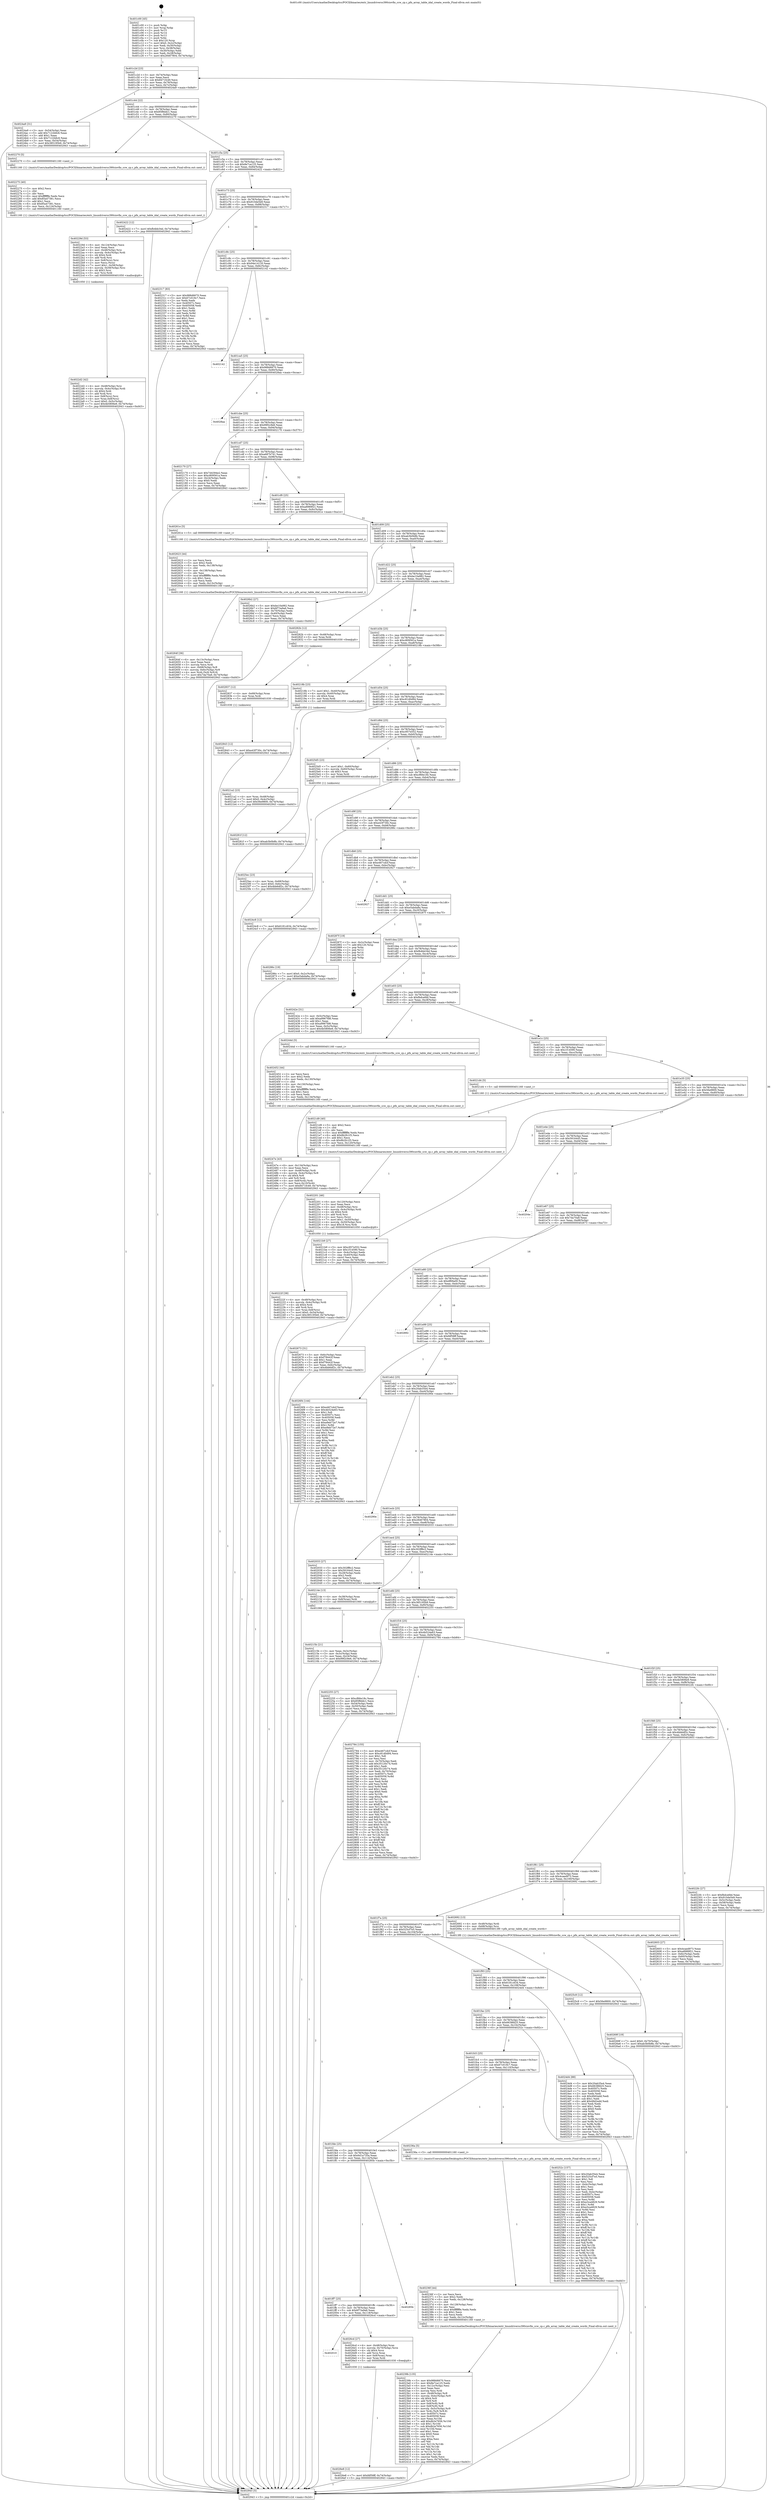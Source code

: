 digraph "0x401c00" {
  label = "0x401c00 (/mnt/c/Users/mathe/Desktop/tcc/POCII/binaries/extr_linuxdriverss390ciovfio_ccw_cp.c_pfn_array_table_idal_create_words_Final-ollvm.out::main(0))"
  labelloc = "t"
  node[shape=record]

  Entry [label="",width=0.3,height=0.3,shape=circle,fillcolor=black,style=filled]
  "0x401c2d" [label="{
     0x401c2d [23]\l
     | [instrs]\l
     &nbsp;&nbsp;0x401c2d \<+3\>: mov -0x74(%rbp),%eax\l
     &nbsp;&nbsp;0x401c30 \<+2\>: mov %eax,%ecx\l
     &nbsp;&nbsp;0x401c32 \<+6\>: sub $0x8471fc49,%ecx\l
     &nbsp;&nbsp;0x401c38 \<+3\>: mov %eax,-0x78(%rbp)\l
     &nbsp;&nbsp;0x401c3b \<+3\>: mov %ecx,-0x7c(%rbp)\l
     &nbsp;&nbsp;0x401c3e \<+6\>: je 00000000004024a9 \<main+0x8a9\>\l
  }"]
  "0x4024a9" [label="{
     0x4024a9 [31]\l
     | [instrs]\l
     &nbsp;&nbsp;0x4024a9 \<+3\>: mov -0x54(%rbp),%eax\l
     &nbsp;&nbsp;0x4024ac \<+5\>: add $0x7122b6c6,%eax\l
     &nbsp;&nbsp;0x4024b1 \<+3\>: add $0x1,%eax\l
     &nbsp;&nbsp;0x4024b4 \<+5\>: sub $0x7122b6c6,%eax\l
     &nbsp;&nbsp;0x4024b9 \<+3\>: mov %eax,-0x54(%rbp)\l
     &nbsp;&nbsp;0x4024bc \<+7\>: movl $0x385195b9,-0x74(%rbp)\l
     &nbsp;&nbsp;0x4024c3 \<+5\>: jmp 0000000000402943 \<main+0xd43\>\l
  }"]
  "0x401c44" [label="{
     0x401c44 [22]\l
     | [instrs]\l
     &nbsp;&nbsp;0x401c44 \<+5\>: jmp 0000000000401c49 \<main+0x49\>\l
     &nbsp;&nbsp;0x401c49 \<+3\>: mov -0x78(%rbp),%eax\l
     &nbsp;&nbsp;0x401c4c \<+5\>: sub $0x85f8ddc1,%eax\l
     &nbsp;&nbsp;0x401c51 \<+3\>: mov %eax,-0x80(%rbp)\l
     &nbsp;&nbsp;0x401c54 \<+6\>: je 0000000000402270 \<main+0x670\>\l
  }"]
  Exit [label="",width=0.3,height=0.3,shape=circle,fillcolor=black,style=filled,peripheries=2]
  "0x402270" [label="{
     0x402270 [5]\l
     | [instrs]\l
     &nbsp;&nbsp;0x402270 \<+5\>: call 0000000000401160 \<next_i\>\l
     | [calls]\l
     &nbsp;&nbsp;0x401160 \{1\} (/mnt/c/Users/mathe/Desktop/tcc/POCII/binaries/extr_linuxdriverss390ciovfio_ccw_cp.c_pfn_array_table_idal_create_words_Final-ollvm.out::next_i)\l
  }"]
  "0x401c5a" [label="{
     0x401c5a [25]\l
     | [instrs]\l
     &nbsp;&nbsp;0x401c5a \<+5\>: jmp 0000000000401c5f \<main+0x5f\>\l
     &nbsp;&nbsp;0x401c5f \<+3\>: mov -0x78(%rbp),%eax\l
     &nbsp;&nbsp;0x401c62 \<+5\>: sub $0x8e7ca125,%eax\l
     &nbsp;&nbsp;0x401c67 \<+6\>: mov %eax,-0x84(%rbp)\l
     &nbsp;&nbsp;0x401c6d \<+6\>: je 0000000000402422 \<main+0x822\>\l
  }"]
  "0x402843" [label="{
     0x402843 [12]\l
     | [instrs]\l
     &nbsp;&nbsp;0x402843 \<+7\>: movl $0xe43f730c,-0x74(%rbp)\l
     &nbsp;&nbsp;0x40284a \<+5\>: jmp 0000000000402943 \<main+0xd43\>\l
  }"]
  "0x402422" [label="{
     0x402422 [12]\l
     | [instrs]\l
     &nbsp;&nbsp;0x402422 \<+7\>: movl $0xfb4bb34d,-0x74(%rbp)\l
     &nbsp;&nbsp;0x402429 \<+5\>: jmp 0000000000402943 \<main+0xd43\>\l
  }"]
  "0x401c73" [label="{
     0x401c73 [25]\l
     | [instrs]\l
     &nbsp;&nbsp;0x401c73 \<+5\>: jmp 0000000000401c78 \<main+0x78\>\l
     &nbsp;&nbsp;0x401c78 \<+3\>: mov -0x78(%rbp),%eax\l
     &nbsp;&nbsp;0x401c7b \<+5\>: sub $0x910de5e9,%eax\l
     &nbsp;&nbsp;0x401c80 \<+6\>: mov %eax,-0x88(%rbp)\l
     &nbsp;&nbsp;0x401c86 \<+6\>: je 0000000000402317 \<main+0x717\>\l
  }"]
  "0x402837" [label="{
     0x402837 [12]\l
     | [instrs]\l
     &nbsp;&nbsp;0x402837 \<+4\>: mov -0x68(%rbp),%rax\l
     &nbsp;&nbsp;0x40283b \<+3\>: mov %rax,%rdi\l
     &nbsp;&nbsp;0x40283e \<+5\>: call 0000000000401030 \<free@plt\>\l
     | [calls]\l
     &nbsp;&nbsp;0x401030 \{1\} (unknown)\l
  }"]
  "0x402317" [label="{
     0x402317 [83]\l
     | [instrs]\l
     &nbsp;&nbsp;0x402317 \<+5\>: mov $0x988d6670,%eax\l
     &nbsp;&nbsp;0x40231c \<+5\>: mov $0x67c019c7,%ecx\l
     &nbsp;&nbsp;0x402321 \<+2\>: xor %edx,%edx\l
     &nbsp;&nbsp;0x402323 \<+7\>: mov 0x40507c,%esi\l
     &nbsp;&nbsp;0x40232a \<+7\>: mov 0x405058,%edi\l
     &nbsp;&nbsp;0x402331 \<+3\>: sub $0x1,%edx\l
     &nbsp;&nbsp;0x402334 \<+3\>: mov %esi,%r8d\l
     &nbsp;&nbsp;0x402337 \<+3\>: add %edx,%r8d\l
     &nbsp;&nbsp;0x40233a \<+4\>: imul %r8d,%esi\l
     &nbsp;&nbsp;0x40233e \<+3\>: and $0x1,%esi\l
     &nbsp;&nbsp;0x402341 \<+3\>: cmp $0x0,%esi\l
     &nbsp;&nbsp;0x402344 \<+4\>: sete %r9b\l
     &nbsp;&nbsp;0x402348 \<+3\>: cmp $0xa,%edi\l
     &nbsp;&nbsp;0x40234b \<+4\>: setl %r10b\l
     &nbsp;&nbsp;0x40234f \<+3\>: mov %r9b,%r11b\l
     &nbsp;&nbsp;0x402352 \<+3\>: and %r10b,%r11b\l
     &nbsp;&nbsp;0x402355 \<+3\>: xor %r10b,%r9b\l
     &nbsp;&nbsp;0x402358 \<+3\>: or %r9b,%r11b\l
     &nbsp;&nbsp;0x40235b \<+4\>: test $0x1,%r11b\l
     &nbsp;&nbsp;0x40235f \<+3\>: cmovne %ecx,%eax\l
     &nbsp;&nbsp;0x402362 \<+3\>: mov %eax,-0x74(%rbp)\l
     &nbsp;&nbsp;0x402365 \<+5\>: jmp 0000000000402943 \<main+0xd43\>\l
  }"]
  "0x401c8c" [label="{
     0x401c8c [25]\l
     | [instrs]\l
     &nbsp;&nbsp;0x401c8c \<+5\>: jmp 0000000000401c91 \<main+0x91\>\l
     &nbsp;&nbsp;0x401c91 \<+3\>: mov -0x78(%rbp),%eax\l
     &nbsp;&nbsp;0x401c94 \<+5\>: sub $0x94e14120,%eax\l
     &nbsp;&nbsp;0x401c99 \<+6\>: mov %eax,-0x8c(%rbp)\l
     &nbsp;&nbsp;0x401c9f \<+6\>: je 0000000000402142 \<main+0x542\>\l
  }"]
  "0x4026e8" [label="{
     0x4026e8 [12]\l
     | [instrs]\l
     &nbsp;&nbsp;0x4026e8 \<+7\>: movl $0xfdf58ff,-0x74(%rbp)\l
     &nbsp;&nbsp;0x4026ef \<+5\>: jmp 0000000000402943 \<main+0xd43\>\l
  }"]
  "0x402142" [label="{
     0x402142\l
  }", style=dashed]
  "0x401ca5" [label="{
     0x401ca5 [25]\l
     | [instrs]\l
     &nbsp;&nbsp;0x401ca5 \<+5\>: jmp 0000000000401caa \<main+0xaa\>\l
     &nbsp;&nbsp;0x401caa \<+3\>: mov -0x78(%rbp),%eax\l
     &nbsp;&nbsp;0x401cad \<+5\>: sub $0x988d6670,%eax\l
     &nbsp;&nbsp;0x401cb2 \<+6\>: mov %eax,-0x90(%rbp)\l
     &nbsp;&nbsp;0x401cb8 \<+6\>: je 00000000004028aa \<main+0xcaa\>\l
  }"]
  "0x402010" [label="{
     0x402010\l
  }", style=dashed]
  "0x4028aa" [label="{
     0x4028aa\l
  }", style=dashed]
  "0x401cbe" [label="{
     0x401cbe [25]\l
     | [instrs]\l
     &nbsp;&nbsp;0x401cbe \<+5\>: jmp 0000000000401cc3 \<main+0xc3\>\l
     &nbsp;&nbsp;0x401cc3 \<+3\>: mov -0x78(%rbp),%eax\l
     &nbsp;&nbsp;0x401cc6 \<+5\>: sub $0x99f2c9e6,%eax\l
     &nbsp;&nbsp;0x401ccb \<+6\>: mov %eax,-0x94(%rbp)\l
     &nbsp;&nbsp;0x401cd1 \<+6\>: je 0000000000402170 \<main+0x570\>\l
  }"]
  "0x4026cd" [label="{
     0x4026cd [27]\l
     | [instrs]\l
     &nbsp;&nbsp;0x4026cd \<+4\>: mov -0x48(%rbp),%rax\l
     &nbsp;&nbsp;0x4026d1 \<+4\>: movslq -0x70(%rbp),%rcx\l
     &nbsp;&nbsp;0x4026d5 \<+4\>: shl $0x4,%rcx\l
     &nbsp;&nbsp;0x4026d9 \<+3\>: add %rcx,%rax\l
     &nbsp;&nbsp;0x4026dc \<+4\>: mov 0x8(%rax),%rax\l
     &nbsp;&nbsp;0x4026e0 \<+3\>: mov %rax,%rdi\l
     &nbsp;&nbsp;0x4026e3 \<+5\>: call 0000000000401030 \<free@plt\>\l
     | [calls]\l
     &nbsp;&nbsp;0x401030 \{1\} (unknown)\l
  }"]
  "0x402170" [label="{
     0x402170 [27]\l
     | [instrs]\l
     &nbsp;&nbsp;0x402170 \<+5\>: mov $0x7d4394e2,%eax\l
     &nbsp;&nbsp;0x402175 \<+5\>: mov $0xc809561a,%ecx\l
     &nbsp;&nbsp;0x40217a \<+3\>: mov -0x24(%rbp),%edx\l
     &nbsp;&nbsp;0x40217d \<+3\>: cmp $0x0,%edx\l
     &nbsp;&nbsp;0x402180 \<+3\>: cmove %ecx,%eax\l
     &nbsp;&nbsp;0x402183 \<+3\>: mov %eax,-0x74(%rbp)\l
     &nbsp;&nbsp;0x402186 \<+5\>: jmp 0000000000402943 \<main+0xd43\>\l
  }"]
  "0x401cd7" [label="{
     0x401cd7 [25]\l
     | [instrs]\l
     &nbsp;&nbsp;0x401cd7 \<+5\>: jmp 0000000000401cdc \<main+0xdc\>\l
     &nbsp;&nbsp;0x401cdc \<+3\>: mov -0x78(%rbp),%eax\l
     &nbsp;&nbsp;0x401cdf \<+5\>: sub $0xa687b741,%eax\l
     &nbsp;&nbsp;0x401ce4 \<+6\>: mov %eax,-0x98(%rbp)\l
     &nbsp;&nbsp;0x401cea \<+6\>: je 00000000004020de \<main+0x4de\>\l
  }"]
  "0x401ff7" [label="{
     0x401ff7 [25]\l
     | [instrs]\l
     &nbsp;&nbsp;0x401ff7 \<+5\>: jmp 0000000000401ffc \<main+0x3fc\>\l
     &nbsp;&nbsp;0x401ffc \<+3\>: mov -0x78(%rbp),%eax\l
     &nbsp;&nbsp;0x401fff \<+5\>: sub $0x6f73a9a6,%eax\l
     &nbsp;&nbsp;0x402004 \<+6\>: mov %eax,-0x118(%rbp)\l
     &nbsp;&nbsp;0x40200a \<+6\>: je 00000000004026cd \<main+0xacd\>\l
  }"]
  "0x4020de" [label="{
     0x4020de\l
  }", style=dashed]
  "0x401cf0" [label="{
     0x401cf0 [25]\l
     | [instrs]\l
     &nbsp;&nbsp;0x401cf0 \<+5\>: jmp 0000000000401cf5 \<main+0xf5\>\l
     &nbsp;&nbsp;0x401cf5 \<+3\>: mov -0x78(%rbp),%eax\l
     &nbsp;&nbsp;0x401cf8 \<+5\>: sub $0xa8989f21,%eax\l
     &nbsp;&nbsp;0x401cfd \<+6\>: mov %eax,-0x9c(%rbp)\l
     &nbsp;&nbsp;0x401d03 \<+6\>: je 000000000040261e \<main+0xa1e\>\l
  }"]
  "0x40285b" [label="{
     0x40285b\l
  }", style=dashed]
  "0x40261e" [label="{
     0x40261e [5]\l
     | [instrs]\l
     &nbsp;&nbsp;0x40261e \<+5\>: call 0000000000401160 \<next_i\>\l
     | [calls]\l
     &nbsp;&nbsp;0x401160 \{1\} (/mnt/c/Users/mathe/Desktop/tcc/POCII/binaries/extr_linuxdriverss390ciovfio_ccw_cp.c_pfn_array_table_idal_create_words_Final-ollvm.out::next_i)\l
  }"]
  "0x401d09" [label="{
     0x401d09 [25]\l
     | [instrs]\l
     &nbsp;&nbsp;0x401d09 \<+5\>: jmp 0000000000401d0e \<main+0x10e\>\l
     &nbsp;&nbsp;0x401d0e \<+3\>: mov -0x78(%rbp),%eax\l
     &nbsp;&nbsp;0x401d11 \<+5\>: sub $0xab3b0b8b,%eax\l
     &nbsp;&nbsp;0x401d16 \<+6\>: mov %eax,-0xa0(%rbp)\l
     &nbsp;&nbsp;0x401d1c \<+6\>: je 00000000004026b2 \<main+0xab2\>\l
  }"]
  "0x40269f" [label="{
     0x40269f [19]\l
     | [instrs]\l
     &nbsp;&nbsp;0x40269f \<+7\>: movl $0x0,-0x70(%rbp)\l
     &nbsp;&nbsp;0x4026a6 \<+7\>: movl $0xab3b0b8b,-0x74(%rbp)\l
     &nbsp;&nbsp;0x4026ad \<+5\>: jmp 0000000000402943 \<main+0xd43\>\l
  }"]
  "0x4026b2" [label="{
     0x4026b2 [27]\l
     | [instrs]\l
     &nbsp;&nbsp;0x4026b2 \<+5\>: mov $0xbe10a982,%eax\l
     &nbsp;&nbsp;0x4026b7 \<+5\>: mov $0x6f73a9a6,%ecx\l
     &nbsp;&nbsp;0x4026bc \<+3\>: mov -0x70(%rbp),%edx\l
     &nbsp;&nbsp;0x4026bf \<+3\>: cmp -0x40(%rbp),%edx\l
     &nbsp;&nbsp;0x4026c2 \<+3\>: cmovl %ecx,%eax\l
     &nbsp;&nbsp;0x4026c5 \<+3\>: mov %eax,-0x74(%rbp)\l
     &nbsp;&nbsp;0x4026c8 \<+5\>: jmp 0000000000402943 \<main+0xd43\>\l
  }"]
  "0x401d22" [label="{
     0x401d22 [25]\l
     | [instrs]\l
     &nbsp;&nbsp;0x401d22 \<+5\>: jmp 0000000000401d27 \<main+0x127\>\l
     &nbsp;&nbsp;0x401d27 \<+3\>: mov -0x78(%rbp),%eax\l
     &nbsp;&nbsp;0x401d2a \<+5\>: sub $0xbe10a982,%eax\l
     &nbsp;&nbsp;0x401d2f \<+6\>: mov %eax,-0xa4(%rbp)\l
     &nbsp;&nbsp;0x401d35 \<+6\>: je 000000000040282b \<main+0xc2b\>\l
  }"]
  "0x40264f" [label="{
     0x40264f [36]\l
     | [instrs]\l
     &nbsp;&nbsp;0x40264f \<+6\>: mov -0x13c(%rbp),%ecx\l
     &nbsp;&nbsp;0x402655 \<+3\>: imul %eax,%ecx\l
     &nbsp;&nbsp;0x402658 \<+3\>: movslq %ecx,%rdi\l
     &nbsp;&nbsp;0x40265b \<+4\>: mov -0x68(%rbp),%r8\l
     &nbsp;&nbsp;0x40265f \<+4\>: movslq -0x6c(%rbp),%r9\l
     &nbsp;&nbsp;0x402663 \<+4\>: mov %rdi,(%r8,%r9,8)\l
     &nbsp;&nbsp;0x402667 \<+7\>: movl $0x7da70a9,-0x74(%rbp)\l
     &nbsp;&nbsp;0x40266e \<+5\>: jmp 0000000000402943 \<main+0xd43\>\l
  }"]
  "0x40282b" [label="{
     0x40282b [12]\l
     | [instrs]\l
     &nbsp;&nbsp;0x40282b \<+4\>: mov -0x48(%rbp),%rax\l
     &nbsp;&nbsp;0x40282f \<+3\>: mov %rax,%rdi\l
     &nbsp;&nbsp;0x402832 \<+5\>: call 0000000000401030 \<free@plt\>\l
     | [calls]\l
     &nbsp;&nbsp;0x401030 \{1\} (unknown)\l
  }"]
  "0x401d3b" [label="{
     0x401d3b [25]\l
     | [instrs]\l
     &nbsp;&nbsp;0x401d3b \<+5\>: jmp 0000000000401d40 \<main+0x140\>\l
     &nbsp;&nbsp;0x401d40 \<+3\>: mov -0x78(%rbp),%eax\l
     &nbsp;&nbsp;0x401d43 \<+5\>: sub $0xc809561a,%eax\l
     &nbsp;&nbsp;0x401d48 \<+6\>: mov %eax,-0xa8(%rbp)\l
     &nbsp;&nbsp;0x401d4e \<+6\>: je 000000000040218b \<main+0x58b\>\l
  }"]
  "0x402623" [label="{
     0x402623 [44]\l
     | [instrs]\l
     &nbsp;&nbsp;0x402623 \<+2\>: xor %ecx,%ecx\l
     &nbsp;&nbsp;0x402625 \<+5\>: mov $0x2,%edx\l
     &nbsp;&nbsp;0x40262a \<+6\>: mov %edx,-0x138(%rbp)\l
     &nbsp;&nbsp;0x402630 \<+1\>: cltd\l
     &nbsp;&nbsp;0x402631 \<+6\>: mov -0x138(%rbp),%esi\l
     &nbsp;&nbsp;0x402637 \<+2\>: idiv %esi\l
     &nbsp;&nbsp;0x402639 \<+6\>: imul $0xfffffffe,%edx,%edx\l
     &nbsp;&nbsp;0x40263f \<+3\>: sub $0x1,%ecx\l
     &nbsp;&nbsp;0x402642 \<+2\>: sub %ecx,%edx\l
     &nbsp;&nbsp;0x402644 \<+6\>: mov %edx,-0x13c(%rbp)\l
     &nbsp;&nbsp;0x40264a \<+5\>: call 0000000000401160 \<next_i\>\l
     | [calls]\l
     &nbsp;&nbsp;0x401160 \{1\} (/mnt/c/Users/mathe/Desktop/tcc/POCII/binaries/extr_linuxdriverss390ciovfio_ccw_cp.c_pfn_array_table_idal_create_words_Final-ollvm.out::next_i)\l
  }"]
  "0x40218b" [label="{
     0x40218b [23]\l
     | [instrs]\l
     &nbsp;&nbsp;0x40218b \<+7\>: movl $0x1,-0x40(%rbp)\l
     &nbsp;&nbsp;0x402192 \<+4\>: movslq -0x40(%rbp),%rax\l
     &nbsp;&nbsp;0x402196 \<+4\>: shl $0x4,%rax\l
     &nbsp;&nbsp;0x40219a \<+3\>: mov %rax,%rdi\l
     &nbsp;&nbsp;0x40219d \<+5\>: call 0000000000401050 \<malloc@plt\>\l
     | [calls]\l
     &nbsp;&nbsp;0x401050 \{1\} (unknown)\l
  }"]
  "0x401d54" [label="{
     0x401d54 [25]\l
     | [instrs]\l
     &nbsp;&nbsp;0x401d54 \<+5\>: jmp 0000000000401d59 \<main+0x159\>\l
     &nbsp;&nbsp;0x401d59 \<+3\>: mov -0x78(%rbp),%eax\l
     &nbsp;&nbsp;0x401d5c \<+5\>: sub $0xc81d0d94,%eax\l
     &nbsp;&nbsp;0x401d61 \<+6\>: mov %eax,-0xac(%rbp)\l
     &nbsp;&nbsp;0x401d67 \<+6\>: je 000000000040281f \<main+0xc1f\>\l
  }"]
  "0x4025ec" [label="{
     0x4025ec [23]\l
     | [instrs]\l
     &nbsp;&nbsp;0x4025ec \<+4\>: mov %rax,-0x68(%rbp)\l
     &nbsp;&nbsp;0x4025f0 \<+7\>: movl $0x0,-0x6c(%rbp)\l
     &nbsp;&nbsp;0x4025f7 \<+7\>: movl $0x4bb6df2c,-0x74(%rbp)\l
     &nbsp;&nbsp;0x4025fe \<+5\>: jmp 0000000000402943 \<main+0xd43\>\l
  }"]
  "0x40281f" [label="{
     0x40281f [12]\l
     | [instrs]\l
     &nbsp;&nbsp;0x40281f \<+7\>: movl $0xab3b0b8b,-0x74(%rbp)\l
     &nbsp;&nbsp;0x402826 \<+5\>: jmp 0000000000402943 \<main+0xd43\>\l
  }"]
  "0x401d6d" [label="{
     0x401d6d [25]\l
     | [instrs]\l
     &nbsp;&nbsp;0x401d6d \<+5\>: jmp 0000000000401d72 \<main+0x172\>\l
     &nbsp;&nbsp;0x401d72 \<+3\>: mov -0x78(%rbp),%eax\l
     &nbsp;&nbsp;0x401d75 \<+5\>: sub $0xc957e552,%eax\l
     &nbsp;&nbsp;0x401d7a \<+6\>: mov %eax,-0xb0(%rbp)\l
     &nbsp;&nbsp;0x401d80 \<+6\>: je 00000000004025d5 \<main+0x9d5\>\l
  }"]
  "0x40247e" [label="{
     0x40247e [43]\l
     | [instrs]\l
     &nbsp;&nbsp;0x40247e \<+6\>: mov -0x134(%rbp),%ecx\l
     &nbsp;&nbsp;0x402484 \<+3\>: imul %eax,%ecx\l
     &nbsp;&nbsp;0x402487 \<+4\>: mov -0x48(%rbp),%rdi\l
     &nbsp;&nbsp;0x40248b \<+4\>: movslq -0x4c(%rbp),%r8\l
     &nbsp;&nbsp;0x40248f \<+4\>: shl $0x4,%r8\l
     &nbsp;&nbsp;0x402493 \<+3\>: add %r8,%rdi\l
     &nbsp;&nbsp;0x402496 \<+4\>: mov 0x8(%rdi),%rdi\l
     &nbsp;&nbsp;0x40249a \<+3\>: mov %ecx,0x10(%rdi)\l
     &nbsp;&nbsp;0x40249d \<+7\>: movl $0x8471fc49,-0x74(%rbp)\l
     &nbsp;&nbsp;0x4024a4 \<+5\>: jmp 0000000000402943 \<main+0xd43\>\l
  }"]
  "0x4025d5" [label="{
     0x4025d5 [23]\l
     | [instrs]\l
     &nbsp;&nbsp;0x4025d5 \<+7\>: movl $0x1,-0x60(%rbp)\l
     &nbsp;&nbsp;0x4025dc \<+4\>: movslq -0x60(%rbp),%rax\l
     &nbsp;&nbsp;0x4025e0 \<+4\>: shl $0x3,%rax\l
     &nbsp;&nbsp;0x4025e4 \<+3\>: mov %rax,%rdi\l
     &nbsp;&nbsp;0x4025e7 \<+5\>: call 0000000000401050 \<malloc@plt\>\l
     | [calls]\l
     &nbsp;&nbsp;0x401050 \{1\} (unknown)\l
  }"]
  "0x401d86" [label="{
     0x401d86 [25]\l
     | [instrs]\l
     &nbsp;&nbsp;0x401d86 \<+5\>: jmp 0000000000401d8b \<main+0x18b\>\l
     &nbsp;&nbsp;0x401d8b \<+3\>: mov -0x78(%rbp),%eax\l
     &nbsp;&nbsp;0x401d8e \<+5\>: sub $0xcf66e18c,%eax\l
     &nbsp;&nbsp;0x401d93 \<+6\>: mov %eax,-0xb4(%rbp)\l
     &nbsp;&nbsp;0x401d99 \<+6\>: je 00000000004024c8 \<main+0x8c8\>\l
  }"]
  "0x402452" [label="{
     0x402452 [44]\l
     | [instrs]\l
     &nbsp;&nbsp;0x402452 \<+2\>: xor %ecx,%ecx\l
     &nbsp;&nbsp;0x402454 \<+5\>: mov $0x2,%edx\l
     &nbsp;&nbsp;0x402459 \<+6\>: mov %edx,-0x130(%rbp)\l
     &nbsp;&nbsp;0x40245f \<+1\>: cltd\l
     &nbsp;&nbsp;0x402460 \<+6\>: mov -0x130(%rbp),%esi\l
     &nbsp;&nbsp;0x402466 \<+2\>: idiv %esi\l
     &nbsp;&nbsp;0x402468 \<+6\>: imul $0xfffffffe,%edx,%edx\l
     &nbsp;&nbsp;0x40246e \<+3\>: sub $0x1,%ecx\l
     &nbsp;&nbsp;0x402471 \<+2\>: sub %ecx,%edx\l
     &nbsp;&nbsp;0x402473 \<+6\>: mov %edx,-0x134(%rbp)\l
     &nbsp;&nbsp;0x402479 \<+5\>: call 0000000000401160 \<next_i\>\l
     | [calls]\l
     &nbsp;&nbsp;0x401160 \{1\} (/mnt/c/Users/mathe/Desktop/tcc/POCII/binaries/extr_linuxdriverss390ciovfio_ccw_cp.c_pfn_array_table_idal_create_words_Final-ollvm.out::next_i)\l
  }"]
  "0x4024c8" [label="{
     0x4024c8 [12]\l
     | [instrs]\l
     &nbsp;&nbsp;0x4024c8 \<+7\>: movl $0x6181c634,-0x74(%rbp)\l
     &nbsp;&nbsp;0x4024cf \<+5\>: jmp 0000000000402943 \<main+0xd43\>\l
  }"]
  "0x401d9f" [label="{
     0x401d9f [25]\l
     | [instrs]\l
     &nbsp;&nbsp;0x401d9f \<+5\>: jmp 0000000000401da4 \<main+0x1a4\>\l
     &nbsp;&nbsp;0x401da4 \<+3\>: mov -0x78(%rbp),%eax\l
     &nbsp;&nbsp;0x401da7 \<+5\>: sub $0xe43f730c,%eax\l
     &nbsp;&nbsp;0x401dac \<+6\>: mov %eax,-0xb8(%rbp)\l
     &nbsp;&nbsp;0x401db2 \<+6\>: je 000000000040286c \<main+0xc6c\>\l
  }"]
  "0x40239b" [label="{
     0x40239b [135]\l
     | [instrs]\l
     &nbsp;&nbsp;0x40239b \<+5\>: mov $0x988d6670,%ecx\l
     &nbsp;&nbsp;0x4023a0 \<+5\>: mov $0x8e7ca125,%edx\l
     &nbsp;&nbsp;0x4023a5 \<+6\>: mov -0x12c(%rbp),%esi\l
     &nbsp;&nbsp;0x4023ab \<+3\>: imul %eax,%esi\l
     &nbsp;&nbsp;0x4023ae \<+3\>: movslq %esi,%rdi\l
     &nbsp;&nbsp;0x4023b1 \<+4\>: mov -0x48(%rbp),%r8\l
     &nbsp;&nbsp;0x4023b5 \<+4\>: movslq -0x4c(%rbp),%r9\l
     &nbsp;&nbsp;0x4023b9 \<+4\>: shl $0x4,%r9\l
     &nbsp;&nbsp;0x4023bd \<+3\>: add %r9,%r8\l
     &nbsp;&nbsp;0x4023c0 \<+4\>: mov 0x8(%r8),%r8\l
     &nbsp;&nbsp;0x4023c4 \<+4\>: mov 0x8(%r8),%r8\l
     &nbsp;&nbsp;0x4023c8 \<+4\>: movslq -0x5c(%rbp),%r9\l
     &nbsp;&nbsp;0x4023cc \<+4\>: mov %rdi,(%r8,%r9,8)\l
     &nbsp;&nbsp;0x4023d0 \<+7\>: mov 0x40507c,%eax\l
     &nbsp;&nbsp;0x4023d7 \<+7\>: mov 0x405058,%esi\l
     &nbsp;&nbsp;0x4023de \<+3\>: mov %eax,%r10d\l
     &nbsp;&nbsp;0x4023e1 \<+7\>: add $0xdb2e7656,%r10d\l
     &nbsp;&nbsp;0x4023e8 \<+4\>: sub $0x1,%r10d\l
     &nbsp;&nbsp;0x4023ec \<+7\>: sub $0xdb2e7656,%r10d\l
     &nbsp;&nbsp;0x4023f3 \<+4\>: imul %r10d,%eax\l
     &nbsp;&nbsp;0x4023f7 \<+3\>: and $0x1,%eax\l
     &nbsp;&nbsp;0x4023fa \<+3\>: cmp $0x0,%eax\l
     &nbsp;&nbsp;0x4023fd \<+4\>: sete %r11b\l
     &nbsp;&nbsp;0x402401 \<+3\>: cmp $0xa,%esi\l
     &nbsp;&nbsp;0x402404 \<+3\>: setl %bl\l
     &nbsp;&nbsp;0x402407 \<+3\>: mov %r11b,%r14b\l
     &nbsp;&nbsp;0x40240a \<+3\>: and %bl,%r14b\l
     &nbsp;&nbsp;0x40240d \<+3\>: xor %bl,%r11b\l
     &nbsp;&nbsp;0x402410 \<+3\>: or %r11b,%r14b\l
     &nbsp;&nbsp;0x402413 \<+4\>: test $0x1,%r14b\l
     &nbsp;&nbsp;0x402417 \<+3\>: cmovne %edx,%ecx\l
     &nbsp;&nbsp;0x40241a \<+3\>: mov %ecx,-0x74(%rbp)\l
     &nbsp;&nbsp;0x40241d \<+5\>: jmp 0000000000402943 \<main+0xd43\>\l
  }"]
  "0x40286c" [label="{
     0x40286c [19]\l
     | [instrs]\l
     &nbsp;&nbsp;0x40286c \<+7\>: movl $0x0,-0x2c(%rbp)\l
     &nbsp;&nbsp;0x402873 \<+7\>: movl $0xe5abda8a,-0x74(%rbp)\l
     &nbsp;&nbsp;0x40287a \<+5\>: jmp 0000000000402943 \<main+0xd43\>\l
  }"]
  "0x401db8" [label="{
     0x401db8 [25]\l
     | [instrs]\l
     &nbsp;&nbsp;0x401db8 \<+5\>: jmp 0000000000401dbd \<main+0x1bd\>\l
     &nbsp;&nbsp;0x401dbd \<+3\>: mov -0x78(%rbp),%eax\l
     &nbsp;&nbsp;0x401dc0 \<+5\>: sub $0xe467cdcf,%eax\l
     &nbsp;&nbsp;0x401dc5 \<+6\>: mov %eax,-0xbc(%rbp)\l
     &nbsp;&nbsp;0x401dcb \<+6\>: je 0000000000402927 \<main+0xd27\>\l
  }"]
  "0x40236f" [label="{
     0x40236f [44]\l
     | [instrs]\l
     &nbsp;&nbsp;0x40236f \<+2\>: xor %ecx,%ecx\l
     &nbsp;&nbsp;0x402371 \<+5\>: mov $0x2,%edx\l
     &nbsp;&nbsp;0x402376 \<+6\>: mov %edx,-0x128(%rbp)\l
     &nbsp;&nbsp;0x40237c \<+1\>: cltd\l
     &nbsp;&nbsp;0x40237d \<+6\>: mov -0x128(%rbp),%esi\l
     &nbsp;&nbsp;0x402383 \<+2\>: idiv %esi\l
     &nbsp;&nbsp;0x402385 \<+6\>: imul $0xfffffffe,%edx,%edx\l
     &nbsp;&nbsp;0x40238b \<+3\>: sub $0x1,%ecx\l
     &nbsp;&nbsp;0x40238e \<+2\>: sub %ecx,%edx\l
     &nbsp;&nbsp;0x402390 \<+6\>: mov %edx,-0x12c(%rbp)\l
     &nbsp;&nbsp;0x402396 \<+5\>: call 0000000000401160 \<next_i\>\l
     | [calls]\l
     &nbsp;&nbsp;0x401160 \{1\} (/mnt/c/Users/mathe/Desktop/tcc/POCII/binaries/extr_linuxdriverss390ciovfio_ccw_cp.c_pfn_array_table_idal_create_words_Final-ollvm.out::next_i)\l
  }"]
  "0x402927" [label="{
     0x402927\l
  }", style=dashed]
  "0x401dd1" [label="{
     0x401dd1 [25]\l
     | [instrs]\l
     &nbsp;&nbsp;0x401dd1 \<+5\>: jmp 0000000000401dd6 \<main+0x1d6\>\l
     &nbsp;&nbsp;0x401dd6 \<+3\>: mov -0x78(%rbp),%eax\l
     &nbsp;&nbsp;0x401dd9 \<+5\>: sub $0xe5abda8a,%eax\l
     &nbsp;&nbsp;0x401dde \<+6\>: mov %eax,-0xc0(%rbp)\l
     &nbsp;&nbsp;0x401de4 \<+6\>: je 000000000040287f \<main+0xc7f\>\l
  }"]
  "0x401fde" [label="{
     0x401fde [25]\l
     | [instrs]\l
     &nbsp;&nbsp;0x401fde \<+5\>: jmp 0000000000401fe3 \<main+0x3e3\>\l
     &nbsp;&nbsp;0x401fe3 \<+3\>: mov -0x78(%rbp),%eax\l
     &nbsp;&nbsp;0x401fe6 \<+5\>: sub $0x6d1a735a,%eax\l
     &nbsp;&nbsp;0x401feb \<+6\>: mov %eax,-0x114(%rbp)\l
     &nbsp;&nbsp;0x401ff1 \<+6\>: je 000000000040285b \<main+0xc5b\>\l
  }"]
  "0x40287f" [label="{
     0x40287f [19]\l
     | [instrs]\l
     &nbsp;&nbsp;0x40287f \<+3\>: mov -0x2c(%rbp),%eax\l
     &nbsp;&nbsp;0x402882 \<+7\>: add $0x120,%rsp\l
     &nbsp;&nbsp;0x402889 \<+1\>: pop %rbx\l
     &nbsp;&nbsp;0x40288a \<+2\>: pop %r12\l
     &nbsp;&nbsp;0x40288c \<+2\>: pop %r14\l
     &nbsp;&nbsp;0x40288e \<+2\>: pop %r15\l
     &nbsp;&nbsp;0x402890 \<+1\>: pop %rbp\l
     &nbsp;&nbsp;0x402891 \<+1\>: ret\l
  }"]
  "0x401dea" [label="{
     0x401dea [25]\l
     | [instrs]\l
     &nbsp;&nbsp;0x401dea \<+5\>: jmp 0000000000401def \<main+0x1ef\>\l
     &nbsp;&nbsp;0x401def \<+3\>: mov -0x78(%rbp),%eax\l
     &nbsp;&nbsp;0x401df2 \<+5\>: sub $0xfb4bb34d,%eax\l
     &nbsp;&nbsp;0x401df7 \<+6\>: mov %eax,-0xc4(%rbp)\l
     &nbsp;&nbsp;0x401dfd \<+6\>: je 000000000040242e \<main+0x82e\>\l
  }"]
  "0x40236a" [label="{
     0x40236a [5]\l
     | [instrs]\l
     &nbsp;&nbsp;0x40236a \<+5\>: call 0000000000401160 \<next_i\>\l
     | [calls]\l
     &nbsp;&nbsp;0x401160 \{1\} (/mnt/c/Users/mathe/Desktop/tcc/POCII/binaries/extr_linuxdriverss390ciovfio_ccw_cp.c_pfn_array_table_idal_create_words_Final-ollvm.out::next_i)\l
  }"]
  "0x40242e" [label="{
     0x40242e [31]\l
     | [instrs]\l
     &nbsp;&nbsp;0x40242e \<+3\>: mov -0x5c(%rbp),%eax\l
     &nbsp;&nbsp;0x402431 \<+5\>: add $0xa9967fd6,%eax\l
     &nbsp;&nbsp;0x402436 \<+3\>: add $0x1,%eax\l
     &nbsp;&nbsp;0x402439 \<+5\>: sub $0xa9967fd6,%eax\l
     &nbsp;&nbsp;0x40243e \<+3\>: mov %eax,-0x5c(%rbp)\l
     &nbsp;&nbsp;0x402441 \<+7\>: movl $0x4b5806e9,-0x74(%rbp)\l
     &nbsp;&nbsp;0x402448 \<+5\>: jmp 0000000000402943 \<main+0xd43\>\l
  }"]
  "0x401e03" [label="{
     0x401e03 [25]\l
     | [instrs]\l
     &nbsp;&nbsp;0x401e03 \<+5\>: jmp 0000000000401e08 \<main+0x208\>\l
     &nbsp;&nbsp;0x401e08 \<+3\>: mov -0x78(%rbp),%eax\l
     &nbsp;&nbsp;0x401e0b \<+5\>: sub $0xfbdcefdd,%eax\l
     &nbsp;&nbsp;0x401e10 \<+6\>: mov %eax,-0xc8(%rbp)\l
     &nbsp;&nbsp;0x401e16 \<+6\>: je 000000000040244d \<main+0x84d\>\l
  }"]
  "0x401fc5" [label="{
     0x401fc5 [25]\l
     | [instrs]\l
     &nbsp;&nbsp;0x401fc5 \<+5\>: jmp 0000000000401fca \<main+0x3ca\>\l
     &nbsp;&nbsp;0x401fca \<+3\>: mov -0x78(%rbp),%eax\l
     &nbsp;&nbsp;0x401fcd \<+5\>: sub $0x67c019c7,%eax\l
     &nbsp;&nbsp;0x401fd2 \<+6\>: mov %eax,-0x110(%rbp)\l
     &nbsp;&nbsp;0x401fd8 \<+6\>: je 000000000040236a \<main+0x76a\>\l
  }"]
  "0x40244d" [label="{
     0x40244d [5]\l
     | [instrs]\l
     &nbsp;&nbsp;0x40244d \<+5\>: call 0000000000401160 \<next_i\>\l
     | [calls]\l
     &nbsp;&nbsp;0x401160 \{1\} (/mnt/c/Users/mathe/Desktop/tcc/POCII/binaries/extr_linuxdriverss390ciovfio_ccw_cp.c_pfn_array_table_idal_create_words_Final-ollvm.out::next_i)\l
  }"]
  "0x401e1c" [label="{
     0x401e1c [25]\l
     | [instrs]\l
     &nbsp;&nbsp;0x401e1c \<+5\>: jmp 0000000000401e21 \<main+0x221\>\l
     &nbsp;&nbsp;0x401e21 \<+3\>: mov -0x78(%rbp),%eax\l
     &nbsp;&nbsp;0x401e24 \<+5\>: sub $0x1f14590,%eax\l
     &nbsp;&nbsp;0x401e29 \<+6\>: mov %eax,-0xcc(%rbp)\l
     &nbsp;&nbsp;0x401e2f \<+6\>: je 00000000004021d4 \<main+0x5d4\>\l
  }"]
  "0x40252c" [label="{
     0x40252c [157]\l
     | [instrs]\l
     &nbsp;&nbsp;0x40252c \<+5\>: mov $0x20ab35e4,%eax\l
     &nbsp;&nbsp;0x402531 \<+5\>: mov $0x525cf7e5,%ecx\l
     &nbsp;&nbsp;0x402536 \<+2\>: mov $0x1,%dl\l
     &nbsp;&nbsp;0x402538 \<+2\>: xor %esi,%esi\l
     &nbsp;&nbsp;0x40253a \<+3\>: mov -0x4c(%rbp),%edi\l
     &nbsp;&nbsp;0x40253d \<+3\>: sub $0x1,%esi\l
     &nbsp;&nbsp;0x402540 \<+2\>: sub %esi,%edi\l
     &nbsp;&nbsp;0x402542 \<+3\>: mov %edi,-0x4c(%rbp)\l
     &nbsp;&nbsp;0x402545 \<+7\>: mov 0x40507c,%esi\l
     &nbsp;&nbsp;0x40254c \<+7\>: mov 0x405058,%edi\l
     &nbsp;&nbsp;0x402553 \<+3\>: mov %esi,%r8d\l
     &nbsp;&nbsp;0x402556 \<+7\>: add $0xe3ca4829,%r8d\l
     &nbsp;&nbsp;0x40255d \<+4\>: sub $0x1,%r8d\l
     &nbsp;&nbsp;0x402561 \<+7\>: sub $0xe3ca4829,%r8d\l
     &nbsp;&nbsp;0x402568 \<+4\>: imul %r8d,%esi\l
     &nbsp;&nbsp;0x40256c \<+3\>: and $0x1,%esi\l
     &nbsp;&nbsp;0x40256f \<+3\>: cmp $0x0,%esi\l
     &nbsp;&nbsp;0x402572 \<+4\>: sete %r9b\l
     &nbsp;&nbsp;0x402576 \<+3\>: cmp $0xa,%edi\l
     &nbsp;&nbsp;0x402579 \<+4\>: setl %r10b\l
     &nbsp;&nbsp;0x40257d \<+3\>: mov %r9b,%r11b\l
     &nbsp;&nbsp;0x402580 \<+4\>: xor $0xff,%r11b\l
     &nbsp;&nbsp;0x402584 \<+3\>: mov %r10b,%bl\l
     &nbsp;&nbsp;0x402587 \<+3\>: xor $0xff,%bl\l
     &nbsp;&nbsp;0x40258a \<+3\>: xor $0x1,%dl\l
     &nbsp;&nbsp;0x40258d \<+3\>: mov %r11b,%r14b\l
     &nbsp;&nbsp;0x402590 \<+4\>: and $0xff,%r14b\l
     &nbsp;&nbsp;0x402594 \<+3\>: and %dl,%r9b\l
     &nbsp;&nbsp;0x402597 \<+3\>: mov %bl,%r15b\l
     &nbsp;&nbsp;0x40259a \<+4\>: and $0xff,%r15b\l
     &nbsp;&nbsp;0x40259e \<+3\>: and %dl,%r10b\l
     &nbsp;&nbsp;0x4025a1 \<+3\>: or %r9b,%r14b\l
     &nbsp;&nbsp;0x4025a4 \<+3\>: or %r10b,%r15b\l
     &nbsp;&nbsp;0x4025a7 \<+3\>: xor %r15b,%r14b\l
     &nbsp;&nbsp;0x4025aa \<+3\>: or %bl,%r11b\l
     &nbsp;&nbsp;0x4025ad \<+4\>: xor $0xff,%r11b\l
     &nbsp;&nbsp;0x4025b1 \<+3\>: or $0x1,%dl\l
     &nbsp;&nbsp;0x4025b4 \<+3\>: and %dl,%r11b\l
     &nbsp;&nbsp;0x4025b7 \<+3\>: or %r11b,%r14b\l
     &nbsp;&nbsp;0x4025ba \<+4\>: test $0x1,%r14b\l
     &nbsp;&nbsp;0x4025be \<+3\>: cmovne %ecx,%eax\l
     &nbsp;&nbsp;0x4025c1 \<+3\>: mov %eax,-0x74(%rbp)\l
     &nbsp;&nbsp;0x4025c4 \<+5\>: jmp 0000000000402943 \<main+0xd43\>\l
  }"]
  "0x4021d4" [label="{
     0x4021d4 [5]\l
     | [instrs]\l
     &nbsp;&nbsp;0x4021d4 \<+5\>: call 0000000000401160 \<next_i\>\l
     | [calls]\l
     &nbsp;&nbsp;0x401160 \{1\} (/mnt/c/Users/mathe/Desktop/tcc/POCII/binaries/extr_linuxdriverss390ciovfio_ccw_cp.c_pfn_array_table_idal_create_words_Final-ollvm.out::next_i)\l
  }"]
  "0x401e35" [label="{
     0x401e35 [25]\l
     | [instrs]\l
     &nbsp;&nbsp;0x401e35 \<+5\>: jmp 0000000000401e3a \<main+0x23a\>\l
     &nbsp;&nbsp;0x401e3a \<+3\>: mov -0x78(%rbp),%eax\l
     &nbsp;&nbsp;0x401e3d \<+5\>: sub $0x56e9800,%eax\l
     &nbsp;&nbsp;0x401e42 \<+6\>: mov %eax,-0xd0(%rbp)\l
     &nbsp;&nbsp;0x401e48 \<+6\>: je 00000000004021b9 \<main+0x5b9\>\l
  }"]
  "0x401fac" [label="{
     0x401fac [25]\l
     | [instrs]\l
     &nbsp;&nbsp;0x401fac \<+5\>: jmp 0000000000401fb1 \<main+0x3b1\>\l
     &nbsp;&nbsp;0x401fb1 \<+3\>: mov -0x78(%rbp),%eax\l
     &nbsp;&nbsp;0x401fb4 \<+5\>: sub $0x6638fd25,%eax\l
     &nbsp;&nbsp;0x401fb9 \<+6\>: mov %eax,-0x10c(%rbp)\l
     &nbsp;&nbsp;0x401fbf \<+6\>: je 000000000040252c \<main+0x92c\>\l
  }"]
  "0x4021b9" [label="{
     0x4021b9 [27]\l
     | [instrs]\l
     &nbsp;&nbsp;0x4021b9 \<+5\>: mov $0xc957e552,%eax\l
     &nbsp;&nbsp;0x4021be \<+5\>: mov $0x1f14590,%ecx\l
     &nbsp;&nbsp;0x4021c3 \<+3\>: mov -0x4c(%rbp),%edx\l
     &nbsp;&nbsp;0x4021c6 \<+3\>: cmp -0x40(%rbp),%edx\l
     &nbsp;&nbsp;0x4021c9 \<+3\>: cmovl %ecx,%eax\l
     &nbsp;&nbsp;0x4021cc \<+3\>: mov %eax,-0x74(%rbp)\l
     &nbsp;&nbsp;0x4021cf \<+5\>: jmp 0000000000402943 \<main+0xd43\>\l
  }"]
  "0x401e4e" [label="{
     0x401e4e [25]\l
     | [instrs]\l
     &nbsp;&nbsp;0x401e4e \<+5\>: jmp 0000000000401e53 \<main+0x253\>\l
     &nbsp;&nbsp;0x401e53 \<+3\>: mov -0x78(%rbp),%eax\l
     &nbsp;&nbsp;0x401e56 \<+5\>: sub $0x5916445,%eax\l
     &nbsp;&nbsp;0x401e5b \<+6\>: mov %eax,-0xd4(%rbp)\l
     &nbsp;&nbsp;0x401e61 \<+6\>: je 000000000040204e \<main+0x44e\>\l
  }"]
  "0x4024d4" [label="{
     0x4024d4 [88]\l
     | [instrs]\l
     &nbsp;&nbsp;0x4024d4 \<+5\>: mov $0x20ab35e4,%eax\l
     &nbsp;&nbsp;0x4024d9 \<+5\>: mov $0x6638fd25,%ecx\l
     &nbsp;&nbsp;0x4024de \<+7\>: mov 0x40507c,%edx\l
     &nbsp;&nbsp;0x4024e5 \<+7\>: mov 0x405058,%esi\l
     &nbsp;&nbsp;0x4024ec \<+2\>: mov %edx,%edi\l
     &nbsp;&nbsp;0x4024ee \<+6\>: sub $0x49d2edd,%edi\l
     &nbsp;&nbsp;0x4024f4 \<+3\>: sub $0x1,%edi\l
     &nbsp;&nbsp;0x4024f7 \<+6\>: add $0x49d2edd,%edi\l
     &nbsp;&nbsp;0x4024fd \<+3\>: imul %edi,%edx\l
     &nbsp;&nbsp;0x402500 \<+3\>: and $0x1,%edx\l
     &nbsp;&nbsp;0x402503 \<+3\>: cmp $0x0,%edx\l
     &nbsp;&nbsp;0x402506 \<+4\>: sete %r8b\l
     &nbsp;&nbsp;0x40250a \<+3\>: cmp $0xa,%esi\l
     &nbsp;&nbsp;0x40250d \<+4\>: setl %r9b\l
     &nbsp;&nbsp;0x402511 \<+3\>: mov %r8b,%r10b\l
     &nbsp;&nbsp;0x402514 \<+3\>: and %r9b,%r10b\l
     &nbsp;&nbsp;0x402517 \<+3\>: xor %r9b,%r8b\l
     &nbsp;&nbsp;0x40251a \<+3\>: or %r8b,%r10b\l
     &nbsp;&nbsp;0x40251d \<+4\>: test $0x1,%r10b\l
     &nbsp;&nbsp;0x402521 \<+3\>: cmovne %ecx,%eax\l
     &nbsp;&nbsp;0x402524 \<+3\>: mov %eax,-0x74(%rbp)\l
     &nbsp;&nbsp;0x402527 \<+5\>: jmp 0000000000402943 \<main+0xd43\>\l
  }"]
  "0x40204e" [label="{
     0x40204e\l
  }", style=dashed]
  "0x401e67" [label="{
     0x401e67 [25]\l
     | [instrs]\l
     &nbsp;&nbsp;0x401e67 \<+5\>: jmp 0000000000401e6c \<main+0x26c\>\l
     &nbsp;&nbsp;0x401e6c \<+3\>: mov -0x78(%rbp),%eax\l
     &nbsp;&nbsp;0x401e6f \<+5\>: sub $0x7da70a9,%eax\l
     &nbsp;&nbsp;0x401e74 \<+6\>: mov %eax,-0xd8(%rbp)\l
     &nbsp;&nbsp;0x401e7a \<+6\>: je 0000000000402673 \<main+0xa73\>\l
  }"]
  "0x401f93" [label="{
     0x401f93 [25]\l
     | [instrs]\l
     &nbsp;&nbsp;0x401f93 \<+5\>: jmp 0000000000401f98 \<main+0x398\>\l
     &nbsp;&nbsp;0x401f98 \<+3\>: mov -0x78(%rbp),%eax\l
     &nbsp;&nbsp;0x401f9b \<+5\>: sub $0x6181c634,%eax\l
     &nbsp;&nbsp;0x401fa0 \<+6\>: mov %eax,-0x108(%rbp)\l
     &nbsp;&nbsp;0x401fa6 \<+6\>: je 00000000004024d4 \<main+0x8d4\>\l
  }"]
  "0x402673" [label="{
     0x402673 [31]\l
     | [instrs]\l
     &nbsp;&nbsp;0x402673 \<+3\>: mov -0x6c(%rbp),%eax\l
     &nbsp;&nbsp;0x402676 \<+5\>: sub $0xf78442f,%eax\l
     &nbsp;&nbsp;0x40267b \<+3\>: add $0x1,%eax\l
     &nbsp;&nbsp;0x40267e \<+5\>: add $0xf78442f,%eax\l
     &nbsp;&nbsp;0x402683 \<+3\>: mov %eax,-0x6c(%rbp)\l
     &nbsp;&nbsp;0x402686 \<+7\>: movl $0x4bb6df2c,-0x74(%rbp)\l
     &nbsp;&nbsp;0x40268d \<+5\>: jmp 0000000000402943 \<main+0xd43\>\l
  }"]
  "0x401e80" [label="{
     0x401e80 [25]\l
     | [instrs]\l
     &nbsp;&nbsp;0x401e80 \<+5\>: jmp 0000000000401e85 \<main+0x285\>\l
     &nbsp;&nbsp;0x401e85 \<+3\>: mov -0x78(%rbp),%eax\l
     &nbsp;&nbsp;0x401e88 \<+5\>: sub $0xdf69a00,%eax\l
     &nbsp;&nbsp;0x401e8d \<+6\>: mov %eax,-0xdc(%rbp)\l
     &nbsp;&nbsp;0x401e93 \<+6\>: je 0000000000402892 \<main+0xc92\>\l
  }"]
  "0x4025c9" [label="{
     0x4025c9 [12]\l
     | [instrs]\l
     &nbsp;&nbsp;0x4025c9 \<+7\>: movl $0x56e9800,-0x74(%rbp)\l
     &nbsp;&nbsp;0x4025d0 \<+5\>: jmp 0000000000402943 \<main+0xd43\>\l
  }"]
  "0x402892" [label="{
     0x402892\l
  }", style=dashed]
  "0x401e99" [label="{
     0x401e99 [25]\l
     | [instrs]\l
     &nbsp;&nbsp;0x401e99 \<+5\>: jmp 0000000000401e9e \<main+0x29e\>\l
     &nbsp;&nbsp;0x401e9e \<+3\>: mov -0x78(%rbp),%eax\l
     &nbsp;&nbsp;0x401ea1 \<+5\>: sub $0xfdf58ff,%eax\l
     &nbsp;&nbsp;0x401ea6 \<+6\>: mov %eax,-0xe0(%rbp)\l
     &nbsp;&nbsp;0x401eac \<+6\>: je 00000000004026f4 \<main+0xaf4\>\l
  }"]
  "0x401f7a" [label="{
     0x401f7a [25]\l
     | [instrs]\l
     &nbsp;&nbsp;0x401f7a \<+5\>: jmp 0000000000401f7f \<main+0x37f\>\l
     &nbsp;&nbsp;0x401f7f \<+3\>: mov -0x78(%rbp),%eax\l
     &nbsp;&nbsp;0x401f82 \<+5\>: sub $0x525cf7e5,%eax\l
     &nbsp;&nbsp;0x401f87 \<+6\>: mov %eax,-0x104(%rbp)\l
     &nbsp;&nbsp;0x401f8d \<+6\>: je 00000000004025c9 \<main+0x9c9\>\l
  }"]
  "0x4026f4" [label="{
     0x4026f4 [144]\l
     | [instrs]\l
     &nbsp;&nbsp;0x4026f4 \<+5\>: mov $0xe467cdcf,%eax\l
     &nbsp;&nbsp;0x4026f9 \<+5\>: mov $0x4b524e63,%ecx\l
     &nbsp;&nbsp;0x4026fe \<+2\>: mov $0x1,%dl\l
     &nbsp;&nbsp;0x402700 \<+7\>: mov 0x40507c,%esi\l
     &nbsp;&nbsp;0x402707 \<+7\>: mov 0x405058,%edi\l
     &nbsp;&nbsp;0x40270e \<+3\>: mov %esi,%r8d\l
     &nbsp;&nbsp;0x402711 \<+7\>: sub $0xe9eb72e7,%r8d\l
     &nbsp;&nbsp;0x402718 \<+4\>: sub $0x1,%r8d\l
     &nbsp;&nbsp;0x40271c \<+7\>: add $0xe9eb72e7,%r8d\l
     &nbsp;&nbsp;0x402723 \<+4\>: imul %r8d,%esi\l
     &nbsp;&nbsp;0x402727 \<+3\>: and $0x1,%esi\l
     &nbsp;&nbsp;0x40272a \<+3\>: cmp $0x0,%esi\l
     &nbsp;&nbsp;0x40272d \<+4\>: sete %r9b\l
     &nbsp;&nbsp;0x402731 \<+3\>: cmp $0xa,%edi\l
     &nbsp;&nbsp;0x402734 \<+4\>: setl %r10b\l
     &nbsp;&nbsp;0x402738 \<+3\>: mov %r9b,%r11b\l
     &nbsp;&nbsp;0x40273b \<+4\>: xor $0xff,%r11b\l
     &nbsp;&nbsp;0x40273f \<+3\>: mov %r10b,%bl\l
     &nbsp;&nbsp;0x402742 \<+3\>: xor $0xff,%bl\l
     &nbsp;&nbsp;0x402745 \<+3\>: xor $0x0,%dl\l
     &nbsp;&nbsp;0x402748 \<+3\>: mov %r11b,%r14b\l
     &nbsp;&nbsp;0x40274b \<+4\>: and $0x0,%r14b\l
     &nbsp;&nbsp;0x40274f \<+3\>: and %dl,%r9b\l
     &nbsp;&nbsp;0x402752 \<+3\>: mov %bl,%r15b\l
     &nbsp;&nbsp;0x402755 \<+4\>: and $0x0,%r15b\l
     &nbsp;&nbsp;0x402759 \<+3\>: and %dl,%r10b\l
     &nbsp;&nbsp;0x40275c \<+3\>: or %r9b,%r14b\l
     &nbsp;&nbsp;0x40275f \<+3\>: or %r10b,%r15b\l
     &nbsp;&nbsp;0x402762 \<+3\>: xor %r15b,%r14b\l
     &nbsp;&nbsp;0x402765 \<+3\>: or %bl,%r11b\l
     &nbsp;&nbsp;0x402768 \<+4\>: xor $0xff,%r11b\l
     &nbsp;&nbsp;0x40276c \<+3\>: or $0x0,%dl\l
     &nbsp;&nbsp;0x40276f \<+3\>: and %dl,%r11b\l
     &nbsp;&nbsp;0x402772 \<+3\>: or %r11b,%r14b\l
     &nbsp;&nbsp;0x402775 \<+4\>: test $0x1,%r14b\l
     &nbsp;&nbsp;0x402779 \<+3\>: cmovne %ecx,%eax\l
     &nbsp;&nbsp;0x40277c \<+3\>: mov %eax,-0x74(%rbp)\l
     &nbsp;&nbsp;0x40277f \<+5\>: jmp 0000000000402943 \<main+0xd43\>\l
  }"]
  "0x401eb2" [label="{
     0x401eb2 [25]\l
     | [instrs]\l
     &nbsp;&nbsp;0x401eb2 \<+5\>: jmp 0000000000401eb7 \<main+0x2b7\>\l
     &nbsp;&nbsp;0x401eb7 \<+3\>: mov -0x78(%rbp),%eax\l
     &nbsp;&nbsp;0x401eba \<+5\>: sub $0x20ab35e4,%eax\l
     &nbsp;&nbsp;0x401ebf \<+6\>: mov %eax,-0xe4(%rbp)\l
     &nbsp;&nbsp;0x401ec5 \<+6\>: je 000000000040290e \<main+0xd0e\>\l
  }"]
  "0x402692" [label="{
     0x402692 [13]\l
     | [instrs]\l
     &nbsp;&nbsp;0x402692 \<+4\>: mov -0x48(%rbp),%rdi\l
     &nbsp;&nbsp;0x402696 \<+4\>: mov -0x68(%rbp),%rsi\l
     &nbsp;&nbsp;0x40269a \<+5\>: call 00000000004013f0 \<pfn_array_table_idal_create_words\>\l
     | [calls]\l
     &nbsp;&nbsp;0x4013f0 \{1\} (/mnt/c/Users/mathe/Desktop/tcc/POCII/binaries/extr_linuxdriverss390ciovfio_ccw_cp.c_pfn_array_table_idal_create_words_Final-ollvm.out::pfn_array_table_idal_create_words)\l
  }"]
  "0x40290e" [label="{
     0x40290e\l
  }", style=dashed]
  "0x401ecb" [label="{
     0x401ecb [25]\l
     | [instrs]\l
     &nbsp;&nbsp;0x401ecb \<+5\>: jmp 0000000000401ed0 \<main+0x2d0\>\l
     &nbsp;&nbsp;0x401ed0 \<+3\>: mov -0x78(%rbp),%eax\l
     &nbsp;&nbsp;0x401ed3 \<+5\>: sub $0x28467804,%eax\l
     &nbsp;&nbsp;0x401ed8 \<+6\>: mov %eax,-0xe8(%rbp)\l
     &nbsp;&nbsp;0x401ede \<+6\>: je 0000000000402033 \<main+0x433\>\l
  }"]
  "0x401f61" [label="{
     0x401f61 [25]\l
     | [instrs]\l
     &nbsp;&nbsp;0x401f61 \<+5\>: jmp 0000000000401f66 \<main+0x366\>\l
     &nbsp;&nbsp;0x401f66 \<+3\>: mov -0x78(%rbp),%eax\l
     &nbsp;&nbsp;0x401f69 \<+5\>: sub $0x4caed973,%eax\l
     &nbsp;&nbsp;0x401f6e \<+6\>: mov %eax,-0x100(%rbp)\l
     &nbsp;&nbsp;0x401f74 \<+6\>: je 0000000000402692 \<main+0xa92\>\l
  }"]
  "0x402033" [label="{
     0x402033 [27]\l
     | [instrs]\l
     &nbsp;&nbsp;0x402033 \<+5\>: mov $0x302ff8c2,%eax\l
     &nbsp;&nbsp;0x402038 \<+5\>: mov $0x5916445,%ecx\l
     &nbsp;&nbsp;0x40203d \<+3\>: mov -0x28(%rbp),%edx\l
     &nbsp;&nbsp;0x402040 \<+3\>: cmp $0x2,%edx\l
     &nbsp;&nbsp;0x402043 \<+3\>: cmovne %ecx,%eax\l
     &nbsp;&nbsp;0x402046 \<+3\>: mov %eax,-0x74(%rbp)\l
     &nbsp;&nbsp;0x402049 \<+5\>: jmp 0000000000402943 \<main+0xd43\>\l
  }"]
  "0x401ee4" [label="{
     0x401ee4 [25]\l
     | [instrs]\l
     &nbsp;&nbsp;0x401ee4 \<+5\>: jmp 0000000000401ee9 \<main+0x2e9\>\l
     &nbsp;&nbsp;0x401ee9 \<+3\>: mov -0x78(%rbp),%eax\l
     &nbsp;&nbsp;0x401eec \<+5\>: sub $0x302ff8c2,%eax\l
     &nbsp;&nbsp;0x401ef1 \<+6\>: mov %eax,-0xec(%rbp)\l
     &nbsp;&nbsp;0x401ef7 \<+6\>: je 000000000040214e \<main+0x54e\>\l
  }"]
  "0x402943" [label="{
     0x402943 [5]\l
     | [instrs]\l
     &nbsp;&nbsp;0x402943 \<+5\>: jmp 0000000000401c2d \<main+0x2d\>\l
  }"]
  "0x401c00" [label="{
     0x401c00 [45]\l
     | [instrs]\l
     &nbsp;&nbsp;0x401c00 \<+1\>: push %rbp\l
     &nbsp;&nbsp;0x401c01 \<+3\>: mov %rsp,%rbp\l
     &nbsp;&nbsp;0x401c04 \<+2\>: push %r15\l
     &nbsp;&nbsp;0x401c06 \<+2\>: push %r14\l
     &nbsp;&nbsp;0x401c08 \<+2\>: push %r12\l
     &nbsp;&nbsp;0x401c0a \<+1\>: push %rbx\l
     &nbsp;&nbsp;0x401c0b \<+7\>: sub $0x120,%rsp\l
     &nbsp;&nbsp;0x401c12 \<+7\>: movl $0x0,-0x2c(%rbp)\l
     &nbsp;&nbsp;0x401c19 \<+3\>: mov %edi,-0x30(%rbp)\l
     &nbsp;&nbsp;0x401c1c \<+4\>: mov %rsi,-0x38(%rbp)\l
     &nbsp;&nbsp;0x401c20 \<+3\>: mov -0x30(%rbp),%edi\l
     &nbsp;&nbsp;0x401c23 \<+3\>: mov %edi,-0x28(%rbp)\l
     &nbsp;&nbsp;0x401c26 \<+7\>: movl $0x28467804,-0x74(%rbp)\l
  }"]
  "0x402603" [label="{
     0x402603 [27]\l
     | [instrs]\l
     &nbsp;&nbsp;0x402603 \<+5\>: mov $0x4caed973,%eax\l
     &nbsp;&nbsp;0x402608 \<+5\>: mov $0xa8989f21,%ecx\l
     &nbsp;&nbsp;0x40260d \<+3\>: mov -0x6c(%rbp),%edx\l
     &nbsp;&nbsp;0x402610 \<+3\>: cmp -0x60(%rbp),%edx\l
     &nbsp;&nbsp;0x402613 \<+3\>: cmovl %ecx,%eax\l
     &nbsp;&nbsp;0x402616 \<+3\>: mov %eax,-0x74(%rbp)\l
     &nbsp;&nbsp;0x402619 \<+5\>: jmp 0000000000402943 \<main+0xd43\>\l
  }"]
  "0x40214e" [label="{
     0x40214e [13]\l
     | [instrs]\l
     &nbsp;&nbsp;0x40214e \<+4\>: mov -0x38(%rbp),%rax\l
     &nbsp;&nbsp;0x402152 \<+4\>: mov 0x8(%rax),%rdi\l
     &nbsp;&nbsp;0x402156 \<+5\>: call 0000000000401060 \<atoi@plt\>\l
     | [calls]\l
     &nbsp;&nbsp;0x401060 \{1\} (unknown)\l
  }"]
  "0x401efd" [label="{
     0x401efd [25]\l
     | [instrs]\l
     &nbsp;&nbsp;0x401efd \<+5\>: jmp 0000000000401f02 \<main+0x302\>\l
     &nbsp;&nbsp;0x401f02 \<+3\>: mov -0x78(%rbp),%eax\l
     &nbsp;&nbsp;0x401f05 \<+5\>: sub $0x385195b9,%eax\l
     &nbsp;&nbsp;0x401f0a \<+6\>: mov %eax,-0xf0(%rbp)\l
     &nbsp;&nbsp;0x401f10 \<+6\>: je 0000000000402255 \<main+0x655\>\l
  }"]
  "0x40215b" [label="{
     0x40215b [21]\l
     | [instrs]\l
     &nbsp;&nbsp;0x40215b \<+3\>: mov %eax,-0x3c(%rbp)\l
     &nbsp;&nbsp;0x40215e \<+3\>: mov -0x3c(%rbp),%eax\l
     &nbsp;&nbsp;0x402161 \<+3\>: mov %eax,-0x24(%rbp)\l
     &nbsp;&nbsp;0x402164 \<+7\>: movl $0x99f2c9e6,-0x74(%rbp)\l
     &nbsp;&nbsp;0x40216b \<+5\>: jmp 0000000000402943 \<main+0xd43\>\l
  }"]
  "0x4021a2" [label="{
     0x4021a2 [23]\l
     | [instrs]\l
     &nbsp;&nbsp;0x4021a2 \<+4\>: mov %rax,-0x48(%rbp)\l
     &nbsp;&nbsp;0x4021a6 \<+7\>: movl $0x0,-0x4c(%rbp)\l
     &nbsp;&nbsp;0x4021ad \<+7\>: movl $0x56e9800,-0x74(%rbp)\l
     &nbsp;&nbsp;0x4021b4 \<+5\>: jmp 0000000000402943 \<main+0xd43\>\l
  }"]
  "0x4021d9" [label="{
     0x4021d9 [40]\l
     | [instrs]\l
     &nbsp;&nbsp;0x4021d9 \<+5\>: mov $0x2,%ecx\l
     &nbsp;&nbsp;0x4021de \<+1\>: cltd\l
     &nbsp;&nbsp;0x4021df \<+2\>: idiv %ecx\l
     &nbsp;&nbsp;0x4021e1 \<+6\>: imul $0xfffffffe,%edx,%ecx\l
     &nbsp;&nbsp;0x4021e7 \<+6\>: add $0x8b2fc1f3,%ecx\l
     &nbsp;&nbsp;0x4021ed \<+3\>: add $0x1,%ecx\l
     &nbsp;&nbsp;0x4021f0 \<+6\>: sub $0x8b2fc1f3,%ecx\l
     &nbsp;&nbsp;0x4021f6 \<+6\>: mov %ecx,-0x120(%rbp)\l
     &nbsp;&nbsp;0x4021fc \<+5\>: call 0000000000401160 \<next_i\>\l
     | [calls]\l
     &nbsp;&nbsp;0x401160 \{1\} (/mnt/c/Users/mathe/Desktop/tcc/POCII/binaries/extr_linuxdriverss390ciovfio_ccw_cp.c_pfn_array_table_idal_create_words_Final-ollvm.out::next_i)\l
  }"]
  "0x402201" [label="{
     0x402201 [46]\l
     | [instrs]\l
     &nbsp;&nbsp;0x402201 \<+6\>: mov -0x120(%rbp),%ecx\l
     &nbsp;&nbsp;0x402207 \<+3\>: imul %eax,%ecx\l
     &nbsp;&nbsp;0x40220a \<+4\>: mov -0x48(%rbp),%rsi\l
     &nbsp;&nbsp;0x40220e \<+4\>: movslq -0x4c(%rbp),%rdi\l
     &nbsp;&nbsp;0x402212 \<+4\>: shl $0x4,%rdi\l
     &nbsp;&nbsp;0x402216 \<+3\>: add %rdi,%rsi\l
     &nbsp;&nbsp;0x402219 \<+2\>: mov %ecx,(%rsi)\l
     &nbsp;&nbsp;0x40221b \<+7\>: movl $0x1,-0x50(%rbp)\l
     &nbsp;&nbsp;0x402222 \<+4\>: movslq -0x50(%rbp),%rsi\l
     &nbsp;&nbsp;0x402226 \<+4\>: imul $0x18,%rsi,%rdi\l
     &nbsp;&nbsp;0x40222a \<+5\>: call 0000000000401050 \<malloc@plt\>\l
     | [calls]\l
     &nbsp;&nbsp;0x401050 \{1\} (unknown)\l
  }"]
  "0x40222f" [label="{
     0x40222f [38]\l
     | [instrs]\l
     &nbsp;&nbsp;0x40222f \<+4\>: mov -0x48(%rbp),%rsi\l
     &nbsp;&nbsp;0x402233 \<+4\>: movslq -0x4c(%rbp),%rdi\l
     &nbsp;&nbsp;0x402237 \<+4\>: shl $0x4,%rdi\l
     &nbsp;&nbsp;0x40223b \<+3\>: add %rdi,%rsi\l
     &nbsp;&nbsp;0x40223e \<+4\>: mov %rax,0x8(%rsi)\l
     &nbsp;&nbsp;0x402242 \<+7\>: movl $0x0,-0x54(%rbp)\l
     &nbsp;&nbsp;0x402249 \<+7\>: movl $0x385195b9,-0x74(%rbp)\l
     &nbsp;&nbsp;0x402250 \<+5\>: jmp 0000000000402943 \<main+0xd43\>\l
  }"]
  "0x401f48" [label="{
     0x401f48 [25]\l
     | [instrs]\l
     &nbsp;&nbsp;0x401f48 \<+5\>: jmp 0000000000401f4d \<main+0x34d\>\l
     &nbsp;&nbsp;0x401f4d \<+3\>: mov -0x78(%rbp),%eax\l
     &nbsp;&nbsp;0x401f50 \<+5\>: sub $0x4bb6df2c,%eax\l
     &nbsp;&nbsp;0x401f55 \<+6\>: mov %eax,-0xfc(%rbp)\l
     &nbsp;&nbsp;0x401f5b \<+6\>: je 0000000000402603 \<main+0xa03\>\l
  }"]
  "0x402255" [label="{
     0x402255 [27]\l
     | [instrs]\l
     &nbsp;&nbsp;0x402255 \<+5\>: mov $0xcf66e18c,%eax\l
     &nbsp;&nbsp;0x40225a \<+5\>: mov $0x85f8ddc1,%ecx\l
     &nbsp;&nbsp;0x40225f \<+3\>: mov -0x54(%rbp),%edx\l
     &nbsp;&nbsp;0x402262 \<+3\>: cmp -0x50(%rbp),%edx\l
     &nbsp;&nbsp;0x402265 \<+3\>: cmovl %ecx,%eax\l
     &nbsp;&nbsp;0x402268 \<+3\>: mov %eax,-0x74(%rbp)\l
     &nbsp;&nbsp;0x40226b \<+5\>: jmp 0000000000402943 \<main+0xd43\>\l
  }"]
  "0x401f16" [label="{
     0x401f16 [25]\l
     | [instrs]\l
     &nbsp;&nbsp;0x401f16 \<+5\>: jmp 0000000000401f1b \<main+0x31b\>\l
     &nbsp;&nbsp;0x401f1b \<+3\>: mov -0x78(%rbp),%eax\l
     &nbsp;&nbsp;0x401f1e \<+5\>: sub $0x4b524e63,%eax\l
     &nbsp;&nbsp;0x401f23 \<+6\>: mov %eax,-0xf4(%rbp)\l
     &nbsp;&nbsp;0x401f29 \<+6\>: je 0000000000402784 \<main+0xb84\>\l
  }"]
  "0x402275" [label="{
     0x402275 [40]\l
     | [instrs]\l
     &nbsp;&nbsp;0x402275 \<+5\>: mov $0x2,%ecx\l
     &nbsp;&nbsp;0x40227a \<+1\>: cltd\l
     &nbsp;&nbsp;0x40227b \<+2\>: idiv %ecx\l
     &nbsp;&nbsp;0x40227d \<+6\>: imul $0xfffffffe,%edx,%ecx\l
     &nbsp;&nbsp;0x402283 \<+6\>: add $0x85a47381,%ecx\l
     &nbsp;&nbsp;0x402289 \<+3\>: add $0x1,%ecx\l
     &nbsp;&nbsp;0x40228c \<+6\>: sub $0x85a47381,%ecx\l
     &nbsp;&nbsp;0x402292 \<+6\>: mov %ecx,-0x124(%rbp)\l
     &nbsp;&nbsp;0x402298 \<+5\>: call 0000000000401160 \<next_i\>\l
     | [calls]\l
     &nbsp;&nbsp;0x401160 \{1\} (/mnt/c/Users/mathe/Desktop/tcc/POCII/binaries/extr_linuxdriverss390ciovfio_ccw_cp.c_pfn_array_table_idal_create_words_Final-ollvm.out::next_i)\l
  }"]
  "0x40229d" [label="{
     0x40229d [53]\l
     | [instrs]\l
     &nbsp;&nbsp;0x40229d \<+6\>: mov -0x124(%rbp),%ecx\l
     &nbsp;&nbsp;0x4022a3 \<+3\>: imul %eax,%ecx\l
     &nbsp;&nbsp;0x4022a6 \<+4\>: mov -0x48(%rbp),%rsi\l
     &nbsp;&nbsp;0x4022aa \<+4\>: movslq -0x4c(%rbp),%rdi\l
     &nbsp;&nbsp;0x4022ae \<+4\>: shl $0x4,%rdi\l
     &nbsp;&nbsp;0x4022b2 \<+3\>: add %rdi,%rsi\l
     &nbsp;&nbsp;0x4022b5 \<+4\>: mov 0x8(%rsi),%rsi\l
     &nbsp;&nbsp;0x4022b9 \<+2\>: mov %ecx,(%rsi)\l
     &nbsp;&nbsp;0x4022bb \<+7\>: movl $0x1,-0x58(%rbp)\l
     &nbsp;&nbsp;0x4022c2 \<+4\>: movslq -0x58(%rbp),%rsi\l
     &nbsp;&nbsp;0x4022c6 \<+4\>: shl $0x3,%rsi\l
     &nbsp;&nbsp;0x4022ca \<+3\>: mov %rsi,%rdi\l
     &nbsp;&nbsp;0x4022cd \<+5\>: call 0000000000401050 \<malloc@plt\>\l
     | [calls]\l
     &nbsp;&nbsp;0x401050 \{1\} (unknown)\l
  }"]
  "0x4022d2" [label="{
     0x4022d2 [42]\l
     | [instrs]\l
     &nbsp;&nbsp;0x4022d2 \<+4\>: mov -0x48(%rbp),%rsi\l
     &nbsp;&nbsp;0x4022d6 \<+4\>: movslq -0x4c(%rbp),%rdi\l
     &nbsp;&nbsp;0x4022da \<+4\>: shl $0x4,%rdi\l
     &nbsp;&nbsp;0x4022de \<+3\>: add %rdi,%rsi\l
     &nbsp;&nbsp;0x4022e1 \<+4\>: mov 0x8(%rsi),%rsi\l
     &nbsp;&nbsp;0x4022e5 \<+4\>: mov %rax,0x8(%rsi)\l
     &nbsp;&nbsp;0x4022e9 \<+7\>: movl $0x0,-0x5c(%rbp)\l
     &nbsp;&nbsp;0x4022f0 \<+7\>: movl $0x4b5806e9,-0x74(%rbp)\l
     &nbsp;&nbsp;0x4022f7 \<+5\>: jmp 0000000000402943 \<main+0xd43\>\l
  }"]
  "0x4022fc" [label="{
     0x4022fc [27]\l
     | [instrs]\l
     &nbsp;&nbsp;0x4022fc \<+5\>: mov $0xfbdcefdd,%eax\l
     &nbsp;&nbsp;0x402301 \<+5\>: mov $0x910de5e9,%ecx\l
     &nbsp;&nbsp;0x402306 \<+3\>: mov -0x5c(%rbp),%edx\l
     &nbsp;&nbsp;0x402309 \<+3\>: cmp -0x58(%rbp),%edx\l
     &nbsp;&nbsp;0x40230c \<+3\>: cmovl %ecx,%eax\l
     &nbsp;&nbsp;0x40230f \<+3\>: mov %eax,-0x74(%rbp)\l
     &nbsp;&nbsp;0x402312 \<+5\>: jmp 0000000000402943 \<main+0xd43\>\l
  }"]
  "0x402784" [label="{
     0x402784 [155]\l
     | [instrs]\l
     &nbsp;&nbsp;0x402784 \<+5\>: mov $0xe467cdcf,%eax\l
     &nbsp;&nbsp;0x402789 \<+5\>: mov $0xc81d0d94,%ecx\l
     &nbsp;&nbsp;0x40278e \<+2\>: mov $0x1,%dl\l
     &nbsp;&nbsp;0x402790 \<+2\>: xor %esi,%esi\l
     &nbsp;&nbsp;0x402792 \<+3\>: mov -0x70(%rbp),%edi\l
     &nbsp;&nbsp;0x402795 \<+6\>: add $0x35120c74,%edi\l
     &nbsp;&nbsp;0x40279b \<+3\>: add $0x1,%edi\l
     &nbsp;&nbsp;0x40279e \<+6\>: sub $0x35120c74,%edi\l
     &nbsp;&nbsp;0x4027a4 \<+3\>: mov %edi,-0x70(%rbp)\l
     &nbsp;&nbsp;0x4027a7 \<+7\>: mov 0x40507c,%edi\l
     &nbsp;&nbsp;0x4027ae \<+8\>: mov 0x405058,%r8d\l
     &nbsp;&nbsp;0x4027b6 \<+3\>: sub $0x1,%esi\l
     &nbsp;&nbsp;0x4027b9 \<+3\>: mov %edi,%r9d\l
     &nbsp;&nbsp;0x4027bc \<+3\>: add %esi,%r9d\l
     &nbsp;&nbsp;0x4027bf \<+4\>: imul %r9d,%edi\l
     &nbsp;&nbsp;0x4027c3 \<+3\>: and $0x1,%edi\l
     &nbsp;&nbsp;0x4027c6 \<+3\>: cmp $0x0,%edi\l
     &nbsp;&nbsp;0x4027c9 \<+4\>: sete %r10b\l
     &nbsp;&nbsp;0x4027cd \<+4\>: cmp $0xa,%r8d\l
     &nbsp;&nbsp;0x4027d1 \<+4\>: setl %r11b\l
     &nbsp;&nbsp;0x4027d5 \<+3\>: mov %r10b,%bl\l
     &nbsp;&nbsp;0x4027d8 \<+3\>: xor $0xff,%bl\l
     &nbsp;&nbsp;0x4027db \<+3\>: mov %r11b,%r14b\l
     &nbsp;&nbsp;0x4027de \<+4\>: xor $0xff,%r14b\l
     &nbsp;&nbsp;0x4027e2 \<+3\>: xor $0x0,%dl\l
     &nbsp;&nbsp;0x4027e5 \<+3\>: mov %bl,%r15b\l
     &nbsp;&nbsp;0x4027e8 \<+4\>: and $0x0,%r15b\l
     &nbsp;&nbsp;0x4027ec \<+3\>: and %dl,%r10b\l
     &nbsp;&nbsp;0x4027ef \<+3\>: mov %r14b,%r12b\l
     &nbsp;&nbsp;0x4027f2 \<+4\>: and $0x0,%r12b\l
     &nbsp;&nbsp;0x4027f6 \<+3\>: and %dl,%r11b\l
     &nbsp;&nbsp;0x4027f9 \<+3\>: or %r10b,%r15b\l
     &nbsp;&nbsp;0x4027fc \<+3\>: or %r11b,%r12b\l
     &nbsp;&nbsp;0x4027ff \<+3\>: xor %r12b,%r15b\l
     &nbsp;&nbsp;0x402802 \<+3\>: or %r14b,%bl\l
     &nbsp;&nbsp;0x402805 \<+3\>: xor $0xff,%bl\l
     &nbsp;&nbsp;0x402808 \<+3\>: or $0x0,%dl\l
     &nbsp;&nbsp;0x40280b \<+2\>: and %dl,%bl\l
     &nbsp;&nbsp;0x40280d \<+3\>: or %bl,%r15b\l
     &nbsp;&nbsp;0x402810 \<+4\>: test $0x1,%r15b\l
     &nbsp;&nbsp;0x402814 \<+3\>: cmovne %ecx,%eax\l
     &nbsp;&nbsp;0x402817 \<+3\>: mov %eax,-0x74(%rbp)\l
     &nbsp;&nbsp;0x40281a \<+5\>: jmp 0000000000402943 \<main+0xd43\>\l
  }"]
  "0x401f2f" [label="{
     0x401f2f [25]\l
     | [instrs]\l
     &nbsp;&nbsp;0x401f2f \<+5\>: jmp 0000000000401f34 \<main+0x334\>\l
     &nbsp;&nbsp;0x401f34 \<+3\>: mov -0x78(%rbp),%eax\l
     &nbsp;&nbsp;0x401f37 \<+5\>: sub $0x4b5806e9,%eax\l
     &nbsp;&nbsp;0x401f3c \<+6\>: mov %eax,-0xf8(%rbp)\l
     &nbsp;&nbsp;0x401f42 \<+6\>: je 00000000004022fc \<main+0x6fc\>\l
  }"]
  Entry -> "0x401c00" [label=" 1"]
  "0x401c2d" -> "0x4024a9" [label=" 1"]
  "0x401c2d" -> "0x401c44" [label=" 36"]
  "0x40287f" -> Exit [label=" 1"]
  "0x401c44" -> "0x402270" [label=" 1"]
  "0x401c44" -> "0x401c5a" [label=" 35"]
  "0x40286c" -> "0x402943" [label=" 1"]
  "0x401c5a" -> "0x402422" [label=" 1"]
  "0x401c5a" -> "0x401c73" [label=" 34"]
  "0x402843" -> "0x402943" [label=" 1"]
  "0x401c73" -> "0x402317" [label=" 1"]
  "0x401c73" -> "0x401c8c" [label=" 33"]
  "0x402837" -> "0x402843" [label=" 1"]
  "0x401c8c" -> "0x402142" [label=" 0"]
  "0x401c8c" -> "0x401ca5" [label=" 33"]
  "0x40282b" -> "0x402837" [label=" 1"]
  "0x401ca5" -> "0x4028aa" [label=" 0"]
  "0x401ca5" -> "0x401cbe" [label=" 33"]
  "0x40281f" -> "0x402943" [label=" 1"]
  "0x401cbe" -> "0x402170" [label=" 1"]
  "0x401cbe" -> "0x401cd7" [label=" 32"]
  "0x402784" -> "0x402943" [label=" 1"]
  "0x401cd7" -> "0x4020de" [label=" 0"]
  "0x401cd7" -> "0x401cf0" [label=" 32"]
  "0x4026e8" -> "0x402943" [label=" 1"]
  "0x401cf0" -> "0x40261e" [label=" 1"]
  "0x401cf0" -> "0x401d09" [label=" 31"]
  "0x4026cd" -> "0x4026e8" [label=" 1"]
  "0x401d09" -> "0x4026b2" [label=" 2"]
  "0x401d09" -> "0x401d22" [label=" 29"]
  "0x401ff7" -> "0x4026cd" [label=" 1"]
  "0x401d22" -> "0x40282b" [label=" 1"]
  "0x401d22" -> "0x401d3b" [label=" 28"]
  "0x4026f4" -> "0x402943" [label=" 1"]
  "0x401d3b" -> "0x40218b" [label=" 1"]
  "0x401d3b" -> "0x401d54" [label=" 27"]
  "0x401fde" -> "0x401ff7" [label=" 1"]
  "0x401d54" -> "0x40281f" [label=" 1"]
  "0x401d54" -> "0x401d6d" [label=" 26"]
  "0x401fde" -> "0x40285b" [label=" 0"]
  "0x401d6d" -> "0x4025d5" [label=" 1"]
  "0x401d6d" -> "0x401d86" [label=" 25"]
  "0x401ff7" -> "0x402010" [label=" 0"]
  "0x401d86" -> "0x4024c8" [label=" 1"]
  "0x401d86" -> "0x401d9f" [label=" 24"]
  "0x4026b2" -> "0x402943" [label=" 2"]
  "0x401d9f" -> "0x40286c" [label=" 1"]
  "0x401d9f" -> "0x401db8" [label=" 23"]
  "0x40269f" -> "0x402943" [label=" 1"]
  "0x401db8" -> "0x402927" [label=" 0"]
  "0x401db8" -> "0x401dd1" [label=" 23"]
  "0x402692" -> "0x40269f" [label=" 1"]
  "0x401dd1" -> "0x40287f" [label=" 1"]
  "0x401dd1" -> "0x401dea" [label=" 22"]
  "0x402673" -> "0x402943" [label=" 1"]
  "0x401dea" -> "0x40242e" [label=" 1"]
  "0x401dea" -> "0x401e03" [label=" 21"]
  "0x40264f" -> "0x402943" [label=" 1"]
  "0x401e03" -> "0x40244d" [label=" 1"]
  "0x401e03" -> "0x401e1c" [label=" 20"]
  "0x40261e" -> "0x402623" [label=" 1"]
  "0x401e1c" -> "0x4021d4" [label=" 1"]
  "0x401e1c" -> "0x401e35" [label=" 19"]
  "0x402603" -> "0x402943" [label=" 2"]
  "0x401e35" -> "0x4021b9" [label=" 2"]
  "0x401e35" -> "0x401e4e" [label=" 17"]
  "0x4025d5" -> "0x4025ec" [label=" 1"]
  "0x401e4e" -> "0x40204e" [label=" 0"]
  "0x401e4e" -> "0x401e67" [label=" 17"]
  "0x4025c9" -> "0x402943" [label=" 1"]
  "0x401e67" -> "0x402673" [label=" 1"]
  "0x401e67" -> "0x401e80" [label=" 16"]
  "0x4024d4" -> "0x402943" [label=" 1"]
  "0x401e80" -> "0x402892" [label=" 0"]
  "0x401e80" -> "0x401e99" [label=" 16"]
  "0x4024c8" -> "0x402943" [label=" 1"]
  "0x401e99" -> "0x4026f4" [label=" 1"]
  "0x401e99" -> "0x401eb2" [label=" 15"]
  "0x40247e" -> "0x402943" [label=" 1"]
  "0x401eb2" -> "0x40290e" [label=" 0"]
  "0x401eb2" -> "0x401ecb" [label=" 15"]
  "0x402452" -> "0x40247e" [label=" 1"]
  "0x401ecb" -> "0x402033" [label=" 1"]
  "0x401ecb" -> "0x401ee4" [label=" 14"]
  "0x402033" -> "0x402943" [label=" 1"]
  "0x401c00" -> "0x401c2d" [label=" 1"]
  "0x402943" -> "0x401c2d" [label=" 36"]
  "0x40242e" -> "0x402943" [label=" 1"]
  "0x401ee4" -> "0x40214e" [label=" 1"]
  "0x401ee4" -> "0x401efd" [label=" 13"]
  "0x40214e" -> "0x40215b" [label=" 1"]
  "0x40215b" -> "0x402943" [label=" 1"]
  "0x402170" -> "0x402943" [label=" 1"]
  "0x40218b" -> "0x4021a2" [label=" 1"]
  "0x4021a2" -> "0x402943" [label=" 1"]
  "0x4021b9" -> "0x402943" [label=" 2"]
  "0x4021d4" -> "0x4021d9" [label=" 1"]
  "0x4021d9" -> "0x402201" [label=" 1"]
  "0x402201" -> "0x40222f" [label=" 1"]
  "0x40222f" -> "0x402943" [label=" 1"]
  "0x402422" -> "0x402943" [label=" 1"]
  "0x401efd" -> "0x402255" [label=" 2"]
  "0x401efd" -> "0x401f16" [label=" 11"]
  "0x402255" -> "0x402943" [label=" 2"]
  "0x402270" -> "0x402275" [label=" 1"]
  "0x402275" -> "0x40229d" [label=" 1"]
  "0x40229d" -> "0x4022d2" [label=" 1"]
  "0x4022d2" -> "0x402943" [label=" 1"]
  "0x40236f" -> "0x40239b" [label=" 1"]
  "0x401f16" -> "0x402784" [label=" 1"]
  "0x401f16" -> "0x401f2f" [label=" 10"]
  "0x40236a" -> "0x40236f" [label=" 1"]
  "0x401f2f" -> "0x4022fc" [label=" 2"]
  "0x401f2f" -> "0x401f48" [label=" 8"]
  "0x4022fc" -> "0x402943" [label=" 2"]
  "0x402317" -> "0x402943" [label=" 1"]
  "0x40239b" -> "0x402943" [label=" 1"]
  "0x401f48" -> "0x402603" [label=" 2"]
  "0x401f48" -> "0x401f61" [label=" 6"]
  "0x40244d" -> "0x402452" [label=" 1"]
  "0x401f61" -> "0x402692" [label=" 1"]
  "0x401f61" -> "0x401f7a" [label=" 5"]
  "0x4024a9" -> "0x402943" [label=" 1"]
  "0x401f7a" -> "0x4025c9" [label=" 1"]
  "0x401f7a" -> "0x401f93" [label=" 4"]
  "0x40252c" -> "0x402943" [label=" 1"]
  "0x401f93" -> "0x4024d4" [label=" 1"]
  "0x401f93" -> "0x401fac" [label=" 3"]
  "0x4025ec" -> "0x402943" [label=" 1"]
  "0x401fac" -> "0x40252c" [label=" 1"]
  "0x401fac" -> "0x401fc5" [label=" 2"]
  "0x402623" -> "0x40264f" [label=" 1"]
  "0x401fc5" -> "0x40236a" [label=" 1"]
  "0x401fc5" -> "0x401fde" [label=" 1"]
}
